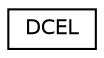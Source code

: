 digraph "Graphical Class Hierarchy"
{
  edge [fontname="Helvetica",fontsize="10",labelfontname="Helvetica",labelfontsize="10"];
  node [fontname="Helvetica",fontsize="10",shape=record];
  rankdir="LR";
  Node0 [label="DCEL",height=0.2,width=0.4,color="black", fillcolor="white", style="filled",URL="$classDCEL.html"];
}
